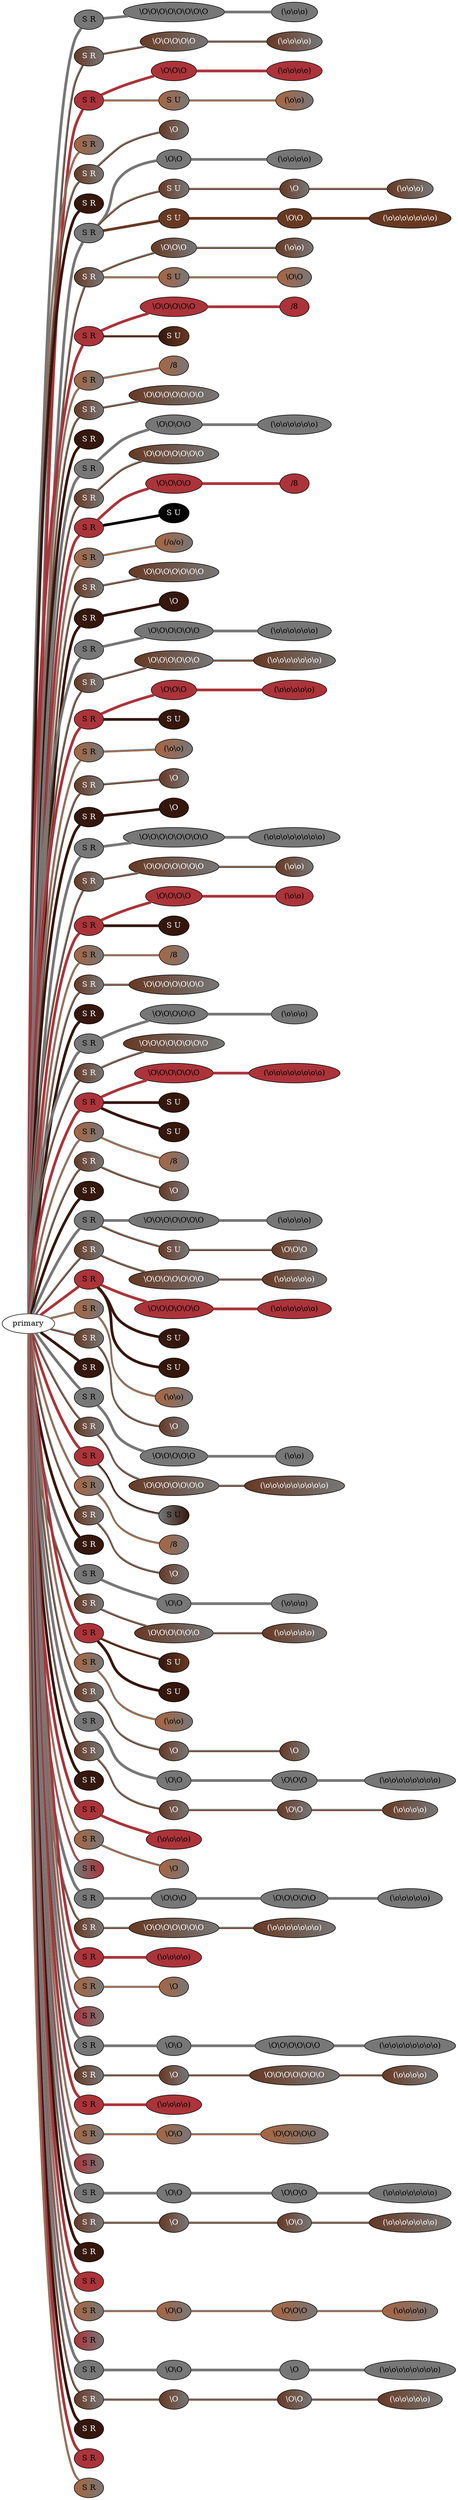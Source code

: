 graph {
 graph [rankdir=LR]
"1" [qtype="pendant_node", pendant_colors="#777777", pendant_ply="S", pendant_attach="R", pendant_length="39.0", label="S R", style=filled, fillcolor="#777777", fontcolor="#000000"]
"primary" -- "1" [qtype="pendant_link",penwidth=5,color="#777777"]
"1:0" [qtype="knot_node", knot_value="8", knot_type="S", knot_position="8.5", knot_spin="Z", label="\\O\\O\\O\\O\\O\\O\\O\\O", style=filled, fillcolor="#777777" , fontcolor="#000000"]
"1" -- "1:0" [qtype="knot_link",penwidth=5,color="#777777"]
"1:1" [qtype="knot_node", knot_value="3", knot_type="L", knot_position="15.5", knot_spin="Z", label="(\\o\\o\\o)", style=filled, fillcolor="#777777" , fontcolor="#000000"]
"1:0" -- "1:1" [qtype="knot_link",penwidth=5,color="#777777"]
"2" [qtype="pendant_node", pendant_colors="#673923:#777777", pendant_ply="S", pendant_attach="R", pendant_length="39.0", label="S R", style=filled, fillcolor="#673923:#777777", fontcolor="#ffffff"]
"primary" -- "2" [qtype="pendant_link",penwidth=2,color="#673923:#777777"]
"2:0" [qtype="knot_node", knot_value="5", knot_type="S", knot_position="8.0", knot_spin="Z", label="\\O\\O\\O\\O\\O", style=filled, fillcolor="#673923:#777777" , fontcolor="#ffffff"]
"2" -- "2:0" [qtype="knot_link",penwidth=2,color="#673923:#777777"]
"2:1" [qtype="knot_node", knot_value="4", knot_type="L", knot_position="15.0", knot_spin="Z", label="(\\o\\o\\o\\o)", style=filled, fillcolor="#673923:#777777" , fontcolor="#ffffff"]
"2:0" -- "2:1" [qtype="knot_link",penwidth=2,color="#673923:#777777"]
"3" [qtype="pendant_node", pendant_colors="#AB343A", pendant_ply="S", pendant_attach="R", pendant_length="36.0", label="S R", style=filled, fillcolor="#AB343A", fontcolor="#000000"]
"primary" -- "3" [qtype="pendant_link",penwidth=5,color="#AB343A"]
"3:0" [qtype="knot_node", knot_value="3", knot_type="S", knot_position="0.0", knot_spin="Z", label="\\O\\O\\O", style=filled, fillcolor="#AB343A" , fontcolor="#000000"]
"3" -- "3:0" [qtype="knot_link",penwidth=5,color="#AB343A"]
"3:1" [qtype="knot_node", knot_value="4", knot_type="L", knot_position="0.0", knot_spin="Z", label="(\\o\\o\\o\\o)", style=filled, fillcolor="#AB343A" , fontcolor="#000000"]
"3:0" -- "3:1" [qtype="knot_link",penwidth=5,color="#AB343A"]
"3s1" [qtype="pendant_node", pendant_colors="#A86540:#777777", pendant_ply="S", pendant_attach="U", pendant_length="46.0", label="S U", style=filled, fillcolor="#A86540:#777777", fontcolor="#000000"]
"3" -- "3s1" [qtype="pendant_link",penwidth=2,color="#A86540:#777777"]
"3s1:0" [qtype="knot_node", knot_value="2", knot_type="L", knot_position="17.0", knot_spin="Z", label="(\\o\\o)", style=filled, fillcolor="#A86540:#777777" , fontcolor="#000000"]
"3s1" -- "3s1:0" [qtype="knot_link",penwidth=2,color="#A86540:#777777"]
"4" [qtype="pendant_node", pendant_colors="#A86540:#777777", pendant_ply="S", pendant_attach="R", pendant_length="40.0", label="S R", style=filled, fillcolor="#A86540:#777777", fontcolor="#000000"]
"primary" -- "4" [qtype="pendant_link",penwidth=2,color="#A86540:#777777"]
"5" [qtype="pendant_node", pendant_colors="#673923:#777777", pendant_ply="S", pendant_attach="R", pendant_length="46.0", label="S R", style=filled, fillcolor="#673923:#777777", fontcolor="#ffffff"]
"primary" -- "5" [qtype="pendant_link",penwidth=2,color="#673923:#777777"]
"5:0" [qtype="knot_node", knot_value="1", knot_type="S", knot_position="3.5", knot_spin="Z", label="\\O", style=filled, fillcolor="#673923:#777777" , fontcolor="#ffffff"]
"5" -- "5:0" [qtype="knot_link",penwidth=2,color="#673923:#777777"]
"6" [qtype="pendant_node", pendant_colors="#35170C", pendant_ply="S", pendant_attach="R", pendant_length="0.0", label="S R", style=filled, fillcolor="#35170C", fontcolor="#ffffff"]
"primary" -- "6" [qtype="pendant_link",penwidth=5,color="#35170C"]
"7" [qtype="pendant_node", pendant_colors="#777777", pendant_ply="S", pendant_attach="R", pendant_length="47.0", label="S R", style=filled, fillcolor="#777777", fontcolor="#000000"]
"primary" -- "7" [qtype="pendant_link",penwidth=5,color="#777777"]
"7:0" [qtype="knot_node", knot_value="2", knot_type="S", knot_position="9.5", knot_spin="Z", label="\\O\\O", style=filled, fillcolor="#777777" , fontcolor="#000000"]
"7" -- "7:0" [qtype="knot_link",penwidth=5,color="#777777"]
"7:1" [qtype="knot_node", knot_value="4", knot_type="L", knot_position="18.0", knot_spin="Z", label="(\\o\\o\\o\\o)", style=filled, fillcolor="#777777" , fontcolor="#000000"]
"7:0" -- "7:1" [qtype="knot_link",penwidth=5,color="#777777"]
"7s1" [qtype="pendant_node", pendant_colors="#673923:#777777", pendant_ply="S", pendant_attach="U", pendant_length="33.0", label="S U", style=filled, fillcolor="#673923:#777777", fontcolor="#ffffff"]
"7" -- "7s1" [qtype="pendant_link",penwidth=2,color="#673923:#777777"]
"7s1:0" [qtype="knot_node", knot_value="1", knot_type="S", knot_position="8.0", knot_spin="Z", label="\\O", style=filled, fillcolor="#673923:#777777" , fontcolor="#ffffff"]
"7s1" -- "7s1:0" [qtype="knot_link",penwidth=2,color="#673923:#777777"]
"7s1:1" [qtype="knot_node", knot_value="3", knot_type="L", knot_position="17.0", knot_spin="Z", label="(\\o\\o\\o)", style=filled, fillcolor="#673923:#777777" , fontcolor="#ffffff"]
"7s1:0" -- "7s1:1" [qtype="knot_link",penwidth=2,color="#673923:#777777"]
"7s2" [qtype="pendant_node", pendant_colors="#673923", pendant_ply="S", pendant_attach="U", pendant_length="36.0", label="S U", style=filled, fillcolor="#673923", fontcolor="#ffffff"]
"7" -- "7s2" [qtype="pendant_link",penwidth=5,color="#673923"]
"7s2:0" [qtype="knot_node", knot_value="2", knot_type="S", knot_position="9.0", knot_spin="Z", label="\\O\\O", style=filled, fillcolor="#673923" , fontcolor="#ffffff"]
"7s2" -- "7s2:0" [qtype="knot_link",penwidth=5,color="#673923"]
"7s2:1" [qtype="knot_node", knot_value="7", knot_type="L", knot_position="18.0", knot_spin="Z", label="(\\o\\o\\o\\o\\o\\o\\o)", style=filled, fillcolor="#673923" , fontcolor="#ffffff"]
"7s2:0" -- "7s2:1" [qtype="knot_link",penwidth=5,color="#673923"]
"8" [qtype="pendant_node", pendant_colors="#673923:#777777", pendant_ply="S", pendant_attach="R", pendant_length="36.0", label="S R", style=filled, fillcolor="#673923:#777777", fontcolor="#ffffff"]
"primary" -- "8" [qtype="pendant_link",penwidth=2,color="#673923:#777777"]
"8:0" [qtype="knot_node", knot_value="3", knot_type="S", knot_position="0.0", knot_spin="Z", label="\\O\\O\\O", style=filled, fillcolor="#673923:#777777" , fontcolor="#ffffff"]
"8" -- "8:0" [qtype="knot_link",penwidth=2,color="#673923:#777777"]
"8:1" [qtype="knot_node", knot_value="2", knot_type="L", knot_position="0.0", knot_spin="Z", label="(\\o\\o)", style=filled, fillcolor="#673923:#777777" , fontcolor="#ffffff"]
"8:0" -- "8:1" [qtype="knot_link",penwidth=2,color="#673923:#777777"]
"8s1" [qtype="pendant_node", pendant_colors="#A86540:#777777", pendant_ply="S", pendant_attach="U", pendant_length="39.0", label="S U", style=filled, fillcolor="#A86540:#777777", fontcolor="#000000"]
"8" -- "8s1" [qtype="pendant_link",penwidth=2,color="#A86540:#777777"]
"8s1:0" [qtype="knot_node", knot_value="2", knot_type="S", knot_position="0.0", knot_spin="Z", label="\\O\\O", style=filled, fillcolor="#A86540:#777777" , fontcolor="#000000"]
"8s1" -- "8s1:0" [qtype="knot_link",penwidth=2,color="#A86540:#777777"]
"9" [qtype="pendant_node", pendant_colors="#AB343A", pendant_ply="S", pendant_attach="R", pendant_length="37.0", label="S R", style=filled, fillcolor="#AB343A", fontcolor="#000000"]
"primary" -- "9" [qtype="pendant_link",penwidth=5,color="#AB343A"]
"9:0" [qtype="knot_node", knot_value="5", knot_type="S", knot_position="10.0", knot_spin="Z", label="\\O\\O\\O\\O\\O", style=filled, fillcolor="#AB343A" , fontcolor="#000000"]
"9" -- "9:0" [qtype="knot_link",penwidth=5,color="#AB343A"]
"9:1" [qtype="knot_node", knot_value="1", knot_type="E", knot_position="17.5", knot_spin="S", label="/8", style=filled, fillcolor="#AB343A" , fontcolor="#000000"]
"9:0" -- "9:1" [qtype="knot_link",penwidth=5,color="#AB343A"]
"9s1" [qtype="pendant_node", pendant_colors="#35170C:#673923", pendant_ply="S", pendant_attach="U", pendant_length="11.5", label="S U", style=filled, fillcolor="#35170C:#673923", fontcolor="#ffffff"]
"9" -- "9s1" [qtype="pendant_link",penwidth=2,color="#35170C:#673923"]
"10" [qtype="pendant_node", pendant_colors="#A86540:#777777", pendant_ply="S", pendant_attach="R", pendant_length="40.0", label="S R", style=filled, fillcolor="#A86540:#777777", fontcolor="#000000"]
"primary" -- "10" [qtype="pendant_link",penwidth=2,color="#A86540:#777777"]
"10:0" [qtype="knot_node", knot_value="1", knot_type="E", knot_position="18.0", knot_spin="S", label="/8", style=filled, fillcolor="#A86540:#777777" , fontcolor="#000000"]
"10" -- "10:0" [qtype="knot_link",penwidth=2,color="#A86540:#777777"]
"11" [qtype="pendant_node", pendant_colors="#673923:#777777", pendant_ply="S", pendant_attach="R", pendant_length="36.0", label="S R", style=filled, fillcolor="#673923:#777777", fontcolor="#ffffff"]
"primary" -- "11" [qtype="pendant_link",penwidth=2,color="#673923:#777777"]
"11:0" [qtype="knot_node", knot_value="7", knot_type="S", knot_position="10.0", knot_spin="Z", label="\\O\\O\\O\\O\\O\\O\\O", style=filled, fillcolor="#673923:#777777" , fontcolor="#ffffff"]
"11" -- "11:0" [qtype="knot_link",penwidth=2,color="#673923:#777777"]
"12" [qtype="pendant_node", pendant_colors="#35170C", pendant_ply="S", pendant_attach="R", pendant_length="1.0", label="S R", style=filled, fillcolor="#35170C", fontcolor="#ffffff"]
"primary" -- "12" [qtype="pendant_link",penwidth=5,color="#35170C"]
"13" [qtype="pendant_node", pendant_colors="#777777", pendant_ply="S", pendant_attach="R", pendant_length="41.0", label="S R", style=filled, fillcolor="#777777", fontcolor="#000000"]
"primary" -- "13" [qtype="pendant_link",penwidth=5,color="#777777"]
"13:0" [qtype="knot_node", knot_value="4", knot_type="S", knot_position="10.0", knot_spin="Z", label="\\O\\O\\O\\O", style=filled, fillcolor="#777777" , fontcolor="#000000"]
"13" -- "13:0" [qtype="knot_link",penwidth=5,color="#777777"]
"13:1" [qtype="knot_node", knot_value="6", knot_type="L", knot_position="18.0", knot_spin="Z", label="(\\o\\o\\o\\o\\o\\o)", style=filled, fillcolor="#777777" , fontcolor="#000000"]
"13:0" -- "13:1" [qtype="knot_link",penwidth=5,color="#777777"]
"14" [qtype="pendant_node", pendant_colors="#673923:#777777", pendant_ply="S", pendant_attach="R", pendant_length="40.0", label="S R", style=filled, fillcolor="#673923:#777777", fontcolor="#ffffff"]
"primary" -- "14" [qtype="pendant_link",penwidth=2,color="#673923:#777777"]
"14:0" [qtype="knot_node", knot_value="7", knot_type="S", knot_position="10.0", knot_spin="Z", label="\\O\\O\\O\\O\\O\\O\\O", style=filled, fillcolor="#673923:#777777" , fontcolor="#ffffff"]
"14" -- "14:0" [qtype="knot_link",penwidth=2,color="#673923:#777777"]
"15" [qtype="pendant_node", pendant_colors="#AB343A", pendant_ply="S", pendant_attach="R", pendant_length="36.0", label="S R", style=filled, fillcolor="#AB343A", fontcolor="#000000"]
"primary" -- "15" [qtype="pendant_link",penwidth=5,color="#AB343A"]
"15:0" [qtype="knot_node", knot_value="4", knot_type="S", knot_position="10.0", knot_spin="Z", label="\\O\\O\\O\\O", style=filled, fillcolor="#AB343A" , fontcolor="#000000"]
"15" -- "15:0" [qtype="knot_link",penwidth=5,color="#AB343A"]
"15:1" [qtype="knot_node", knot_value="1", knot_type="E", knot_position="18.0", knot_spin="S", label="/8", style=filled, fillcolor="#AB343A" , fontcolor="#000000"]
"15:0" -- "15:1" [qtype="knot_link",penwidth=5,color="#AB343A"]
"15s1" [qtype="pendant_node", pendant_colors="#000000", pendant_ply="S", pendant_attach="U", pendant_length="5.5", label="S U", style=filled, fillcolor="#000000", fontcolor="#ffffff"]
"15" -- "15s1" [qtype="pendant_link",penwidth=5,color="#000000"]
"16" [qtype="pendant_node", pendant_colors="#A86540:#777777", pendant_ply="S", pendant_attach="R", pendant_length="42.0", label="S R", style=filled, fillcolor="#A86540:#777777", fontcolor="#000000"]
"primary" -- "16" [qtype="pendant_link",penwidth=2,color="#A86540:#777777"]
"16:0" [qtype="knot_node", knot_value="2", knot_type="L", knot_position="18.0", knot_spin="S", label="(/o/o)", style=filled, fillcolor="#A86540:#777777" , fontcolor="#000000"]
"16" -- "16:0" [qtype="knot_link",penwidth=2,color="#A86540:#777777"]
"17" [qtype="pendant_node", pendant_colors="#673923:#777777", pendant_ply="S", pendant_attach="R", pendant_length="37.0", label="S R", style=filled, fillcolor="#673923:#777777", fontcolor="#ffffff"]
"primary" -- "17" [qtype="pendant_link",penwidth=2,color="#673923:#777777"]
"17:0" [qtype="knot_node", knot_value="7", knot_type="S", knot_position="10.0", knot_spin="Z", label="\\O\\O\\O\\O\\O\\O\\O", style=filled, fillcolor="#673923:#777777" , fontcolor="#ffffff"]
"17" -- "17:0" [qtype="knot_link",penwidth=2,color="#673923:#777777"]
"18" [qtype="pendant_node", pendant_colors="#35170C", pendant_ply="S", pendant_attach="R", pendant_length="15.0", label="S R", style=filled, fillcolor="#35170C", fontcolor="#ffffff"]
"primary" -- "18" [qtype="pendant_link",penwidth=5,color="#35170C"]
"18:0" [qtype="knot_node", knot_value="1", knot_type="S", knot_position="8.5", knot_spin="Z", label="\\O", style=filled, fillcolor="#35170C" , fontcolor="#ffffff"]
"18" -- "18:0" [qtype="knot_link",penwidth=5,color="#35170C"]
"19" [qtype="pendant_node", pendant_colors="#777777", pendant_ply="S", pendant_attach="R", pendant_length="31.0", label="S R", style=filled, fillcolor="#777777", fontcolor="#000000"]
"primary" -- "19" [qtype="pendant_link",penwidth=5,color="#777777"]
"19:0" [qtype="knot_node", knot_value="6", knot_type="S", knot_position="10.0", knot_spin="Z", label="\\O\\O\\O\\O\\O\\O", style=filled, fillcolor="#777777" , fontcolor="#000000"]
"19" -- "19:0" [qtype="knot_link",penwidth=5,color="#777777"]
"19:1" [qtype="knot_node", knot_value="6", knot_type="L", knot_position="18.0", knot_spin="Z", label="(\\o\\o\\o\\o\\o\\o)", style=filled, fillcolor="#777777" , fontcolor="#000000"]
"19:0" -- "19:1" [qtype="knot_link",penwidth=5,color="#777777"]
"20" [qtype="pendant_node", pendant_colors="#673923:#777777", pendant_ply="S", pendant_attach="R", pendant_length="34.0", label="S R", style=filled, fillcolor="#673923:#777777", fontcolor="#ffffff"]
"primary" -- "20" [qtype="pendant_link",penwidth=2,color="#673923:#777777"]
"20:0" [qtype="knot_node", knot_value="6", knot_type="S", knot_position="10.5", knot_spin="Z", label="\\O\\O\\O\\O\\O\\O", style=filled, fillcolor="#673923:#777777" , fontcolor="#ffffff"]
"20" -- "20:0" [qtype="knot_link",penwidth=2,color="#673923:#777777"]
"20:1" [qtype="knot_node", knot_value="7", knot_type="L", knot_position="18.0", knot_spin="Z", label="(\\o\\o\\o\\o\\o\\o\\o)", style=filled, fillcolor="#673923:#777777" , fontcolor="#ffffff"]
"20:0" -- "20:1" [qtype="knot_link",penwidth=2,color="#673923:#777777"]
"21" [qtype="pendant_node", pendant_colors="#AB343A", pendant_ply="S", pendant_attach="R", pendant_length="41.0", label="S R", style=filled, fillcolor="#AB343A", fontcolor="#000000"]
"primary" -- "21" [qtype="pendant_link",penwidth=5,color="#AB343A"]
"21:0" [qtype="knot_node", knot_value="3", knot_type="S", knot_position="10.0", knot_spin="Z", label="\\O\\O\\O", style=filled, fillcolor="#AB343A" , fontcolor="#000000"]
"21" -- "21:0" [qtype="knot_link",penwidth=5,color="#AB343A"]
"21:1" [qtype="knot_node", knot_value="5", knot_type="L", knot_position="18.0", knot_spin="Z", label="(\\o\\o\\o\\o\\o)", style=filled, fillcolor="#AB343A" , fontcolor="#000000"]
"21:0" -- "21:1" [qtype="knot_link",penwidth=5,color="#AB343A"]
"21s1" [qtype="pendant_node", pendant_colors="#35170C", pendant_ply="S", pendant_attach="U", pendant_length="0.0", label="S U", style=filled, fillcolor="#35170C", fontcolor="#ffffff"]
"21" -- "21s1" [qtype="pendant_link",penwidth=5,color="#35170C"]
"22" [qtype="pendant_node", pendant_colors="#A86540:#777777", pendant_ply="S", pendant_attach="R", pendant_length="42.0", label="S R", style=filled, fillcolor="#A86540:#777777", fontcolor="#000000"]
"primary" -- "22" [qtype="pendant_link",penwidth=2,color="#A86540:#777777"]
"22:0" [qtype="knot_node", knot_value="2", knot_type="L", knot_position="18.5", knot_spin="Z", label="(\\o\\o)", style=filled, fillcolor="#A86540:#777777" , fontcolor="#000000"]
"22" -- "22:0" [qtype="knot_link",penwidth=2,color="#A86540:#777777"]
"23" [qtype="pendant_node", pendant_colors="#673923:#777777", pendant_ply="S", pendant_attach="R", pendant_length="44.0", label="S R", style=filled, fillcolor="#673923:#777777", fontcolor="#ffffff"]
"primary" -- "23" [qtype="pendant_link",penwidth=2,color="#673923:#777777"]
"23:0" [qtype="knot_node", knot_value="1", knot_type="S", knot_position="3.5", knot_spin="Z", label="\\O", style=filled, fillcolor="#673923:#777777" , fontcolor="#ffffff"]
"23" -- "23:0" [qtype="knot_link",penwidth=2,color="#673923:#777777"]
"24" [qtype="pendant_node", pendant_colors="#35170C", pendant_ply="S", pendant_attach="R", pendant_length="9.0", label="S R", style=filled, fillcolor="#35170C", fontcolor="#ffffff"]
"primary" -- "24" [qtype="pendant_link",penwidth=5,color="#35170C"]
"24:0" [qtype="knot_node", knot_value="1", knot_type="S", knot_position="9.0", knot_spin="Z", label="\\O", style=filled, fillcolor="#35170C" , fontcolor="#ffffff"]
"24" -- "24:0" [qtype="knot_link",penwidth=5,color="#35170C"]
"25" [qtype="pendant_node", pendant_colors="#777777", pendant_ply="S", pendant_attach="R", pendant_length="32.0", label="S R", style=filled, fillcolor="#777777", fontcolor="#000000"]
"primary" -- "25" [qtype="pendant_link",penwidth=5,color="#777777"]
"25:0" [qtype="knot_node", knot_value="8", knot_type="S", knot_position="10.0", knot_spin="Z", label="\\O\\O\\O\\O\\O\\O\\O\\O", style=filled, fillcolor="#777777" , fontcolor="#000000"]
"25" -- "25:0" [qtype="knot_link",penwidth=5,color="#777777"]
"25:1" [qtype="knot_node", knot_value="8", knot_type="L", knot_position="17.5", knot_spin="Z", label="(\\o\\o\\o\\o\\o\\o\\o\\o)", style=filled, fillcolor="#777777" , fontcolor="#000000"]
"25:0" -- "25:1" [qtype="knot_link",penwidth=5,color="#777777"]
"26" [qtype="pendant_node", pendant_colors="#673923:#777777", pendant_ply="S", pendant_attach="R", pendant_length="32.0", label="S R", style=filled, fillcolor="#673923:#777777", fontcolor="#ffffff"]
"primary" -- "26" [qtype="pendant_link",penwidth=2,color="#673923:#777777"]
"26:0" [qtype="knot_node", knot_value="7", knot_type="S", knot_position="11.0", knot_spin="Z", label="\\O\\O\\O\\O\\O\\O\\O", style=filled, fillcolor="#673923:#777777" , fontcolor="#ffffff"]
"26" -- "26:0" [qtype="knot_link",penwidth=2,color="#673923:#777777"]
"26:1" [qtype="knot_node", knot_value="2", knot_type="L", knot_position="18.5", knot_spin="Z", label="(\\o\\o)", style=filled, fillcolor="#673923:#777777" , fontcolor="#ffffff"]
"26:0" -- "26:1" [qtype="knot_link",penwidth=2,color="#673923:#777777"]
"27" [qtype="pendant_node", pendant_colors="#AB343A", pendant_ply="S", pendant_attach="R", pendant_length="36.0", label="S R", style=filled, fillcolor="#AB343A", fontcolor="#000000"]
"primary" -- "27" [qtype="pendant_link",penwidth=5,color="#AB343A"]
"27:0" [qtype="knot_node", knot_value="4", knot_type="S", knot_position="10.0", knot_spin="Z", label="\\O\\O\\O\\O", style=filled, fillcolor="#AB343A" , fontcolor="#000000"]
"27" -- "27:0" [qtype="knot_link",penwidth=5,color="#AB343A"]
"27:1" [qtype="knot_node", knot_value="2", knot_type="L", knot_position="18.0", knot_spin="Z", label="(\\o\\o)", style=filled, fillcolor="#AB343A" , fontcolor="#000000"]
"27:0" -- "27:1" [qtype="knot_link",penwidth=5,color="#AB343A"]
"27s1" [qtype="pendant_node", pendant_colors="#35170C", pendant_ply="S", pendant_attach="U", pendant_length="0.0", label="S U", style=filled, fillcolor="#35170C", fontcolor="#ffffff"]
"27" -- "27s1" [qtype="pendant_link",penwidth=5,color="#35170C"]
"28" [qtype="pendant_node", pendant_colors="#A86540:#777777", pendant_ply="S", pendant_attach="R", pendant_length="38.0", label="S R", style=filled, fillcolor="#A86540:#777777", fontcolor="#000000"]
"primary" -- "28" [qtype="pendant_link",penwidth=2,color="#A86540:#777777"]
"28:0" [qtype="knot_node", knot_value="1", knot_type="E", knot_position="17.5", knot_spin="S", label="/8", style=filled, fillcolor="#A86540:#777777" , fontcolor="#000000"]
"28" -- "28:0" [qtype="knot_link",penwidth=2,color="#A86540:#777777"]
"29" [qtype="pendant_node", pendant_colors="#673923:#777777", pendant_ply="S", pendant_attach="R", pendant_length="43.0", label="S R", style=filled, fillcolor="#673923:#777777", fontcolor="#ffffff"]
"primary" -- "29" [qtype="pendant_link",penwidth=2,color="#673923:#777777"]
"29:0" [qtype="knot_node", knot_value="7", knot_type="S", knot_position="10.0", knot_spin="Z", label="\\O\\O\\O\\O\\O\\O\\O", style=filled, fillcolor="#673923:#777777" , fontcolor="#ffffff"]
"29" -- "29:0" [qtype="knot_link",penwidth=2,color="#673923:#777777"]
"30" [qtype="pendant_node", pendant_colors="#35170C", pendant_ply="S", pendant_attach="R", pendant_length="0.5", label="S R", style=filled, fillcolor="#35170C", fontcolor="#ffffff"]
"primary" -- "30" [qtype="pendant_link",penwidth=5,color="#35170C"]
"31" [qtype="pendant_node", pendant_colors="#777777", pendant_ply="S", pendant_attach="R", pendant_length="44.0", label="S R", style=filled, fillcolor="#777777", fontcolor="#000000"]
"primary" -- "31" [qtype="pendant_link",penwidth=5,color="#777777"]
"31:0" [qtype="knot_node", knot_value="5", knot_type="S", knot_position="9.5", knot_spin="Z", label="\\O\\O\\O\\O\\O", style=filled, fillcolor="#777777" , fontcolor="#000000"]
"31" -- "31:0" [qtype="knot_link",penwidth=5,color="#777777"]
"31:1" [qtype="knot_node", knot_value="3", knot_type="L", knot_position="16.5", knot_spin="Z", label="(\\o\\o\\o)", style=filled, fillcolor="#777777" , fontcolor="#000000"]
"31:0" -- "31:1" [qtype="knot_link",penwidth=5,color="#777777"]
"32" [qtype="pendant_node", pendant_colors="#673923:#777777", pendant_ply="S", pendant_attach="R", pendant_length="40.0", label="S R", style=filled, fillcolor="#673923:#777777", fontcolor="#ffffff"]
"primary" -- "32" [qtype="pendant_link",penwidth=2,color="#673923:#777777"]
"32:0" [qtype="knot_node", knot_value="8", knot_type="S", knot_position="11.0", knot_spin="Z", label="\\O\\O\\O\\O\\O\\O\\O\\O", style=filled, fillcolor="#673923:#777777" , fontcolor="#ffffff"]
"32" -- "32:0" [qtype="knot_link",penwidth=2,color="#673923:#777777"]
"33" [qtype="pendant_node", pendant_colors="#AB343A", pendant_ply="S", pendant_attach="R", pendant_length="28.0", label="S R", style=filled, fillcolor="#AB343A", fontcolor="#000000"]
"primary" -- "33" [qtype="pendant_link",penwidth=5,color="#AB343A"]
"33:0" [qtype="knot_node", knot_value="6", knot_type="S", knot_position="10.0", knot_spin="Z", label="\\O\\O\\O\\O\\O\\O", style=filled, fillcolor="#AB343A" , fontcolor="#000000"]
"33" -- "33:0" [qtype="knot_link",penwidth=5,color="#AB343A"]
"33:1" [qtype="knot_node", knot_value="8", knot_type="L", knot_position="17.0", knot_spin="Z", label="(\\o\\o\\o\\o\\o\\o\\o\\o)", style=filled, fillcolor="#AB343A" , fontcolor="#000000"]
"33:0" -- "33:1" [qtype="knot_link",penwidth=5,color="#AB343A"]
"33s1" [qtype="pendant_node", pendant_colors="#35170C", pendant_ply="S", pendant_attach="U", pendant_length="0.0", label="S U", style=filled, fillcolor="#35170C", fontcolor="#ffffff"]
"33" -- "33s1" [qtype="pendant_link",penwidth=5,color="#35170C"]
"33s2" [qtype="pendant_node", pendant_colors="#35170C", pendant_ply="S", pendant_attach="U", pendant_length="0.0", label="S U", style=filled, fillcolor="#35170C", fontcolor="#ffffff"]
"33" -- "33s2" [qtype="pendant_link",penwidth=5,color="#35170C"]
"34" [qtype="pendant_node", pendant_colors="#A86540:#777777", pendant_ply="S", pendant_attach="R", pendant_length="42.0", label="S R", style=filled, fillcolor="#A86540:#777777", fontcolor="#000000"]
"primary" -- "34" [qtype="pendant_link",penwidth=2,color="#A86540:#777777"]
"34:0" [qtype="knot_node", knot_value="1", knot_type="E", knot_position="18.0", knot_spin="S", label="/8", style=filled, fillcolor="#A86540:#777777" , fontcolor="#000000"]
"34" -- "34:0" [qtype="knot_link",penwidth=2,color="#A86540:#777777"]
"35" [qtype="pendant_node", pendant_colors="#673923:#777777", pendant_ply="S", pendant_attach="R", pendant_length="46.0", label="S R", style=filled, fillcolor="#673923:#777777", fontcolor="#ffffff"]
"primary" -- "35" [qtype="pendant_link",penwidth=2,color="#673923:#777777"]
"35:0" [qtype="knot_node", knot_value="1", knot_type="S", knot_position="3.5", knot_spin="Z", label="\\O", style=filled, fillcolor="#673923:#777777" , fontcolor="#ffffff"]
"35" -- "35:0" [qtype="knot_link",penwidth=2,color="#673923:#777777"]
"36" [qtype="pendant_node", pendant_colors="#35170C", pendant_ply="S", pendant_attach="R", pendant_length="1.0", label="S R", style=filled, fillcolor="#35170C", fontcolor="#ffffff"]
"primary" -- "36" [qtype="pendant_link",penwidth=5,color="#35170C"]
"37" [qtype="pendant_node", pendant_colors="#777777", pendant_ply="S", pendant_attach="R", pendant_length="34.0", label="S R", style=filled, fillcolor="#777777", fontcolor="#000000"]
"primary" -- "37" [qtype="pendant_link",penwidth=5,color="#777777"]
"37:0" [qtype="knot_node", knot_value="7", knot_type="S", knot_position="11.0", knot_spin="Z", label="\\O\\O\\O\\O\\O\\O\\O", style=filled, fillcolor="#777777" , fontcolor="#000000"]
"37" -- "37:0" [qtype="knot_link",penwidth=5,color="#777777"]
"37:1" [qtype="knot_node", knot_value="4", knot_type="L", knot_position="19.0", knot_spin="Z", label="(\\o\\o\\o\\o)", style=filled, fillcolor="#777777" , fontcolor="#000000"]
"37:0" -- "37:1" [qtype="knot_link",penwidth=5,color="#777777"]
"37s1" [qtype="pendant_node", pendant_colors="#673923:#777777", pendant_ply="S", pendant_attach="U", pendant_length="34.0", label="S U", style=filled, fillcolor="#673923:#777777", fontcolor="#ffffff"]
"37" -- "37s1" [qtype="pendant_link",penwidth=2,color="#673923:#777777"]
"37s1:0" [qtype="knot_node", knot_value="3", knot_type="S", knot_position="9.5", knot_spin="Z", label="\\O\\O\\O", style=filled, fillcolor="#673923:#777777" , fontcolor="#ffffff"]
"37s1" -- "37s1:0" [qtype="knot_link",penwidth=2,color="#673923:#777777"]
"38" [qtype="pendant_node", pendant_colors="#673923:#777777", pendant_ply="S", pendant_attach="R", pendant_length="35.0", label="S R", style=filled, fillcolor="#673923:#777777", fontcolor="#ffffff"]
"primary" -- "38" [qtype="pendant_link",penwidth=2,color="#673923:#777777"]
"38:0" [qtype="knot_node", knot_value="7", knot_type="S", knot_position="11.0", knot_spin="Z", label="\\O\\O\\O\\O\\O\\O\\O", style=filled, fillcolor="#673923:#777777" , fontcolor="#ffffff"]
"38" -- "38:0" [qtype="knot_link",penwidth=2,color="#673923:#777777"]
"38:1" [qtype="knot_node", knot_value="5", knot_type="L", knot_position="18.5", knot_spin="Z", label="(\\o\\o\\o\\o\\o)", style=filled, fillcolor="#673923:#777777" , fontcolor="#ffffff"]
"38:0" -- "38:1" [qtype="knot_link",penwidth=2,color="#673923:#777777"]
"39" [qtype="pendant_node", pendant_colors="#AB343A", pendant_ply="S", pendant_attach="R", pendant_length="29.0", label="S R", style=filled, fillcolor="#AB343A", fontcolor="#000000"]
"primary" -- "39" [qtype="pendant_link",penwidth=5,color="#AB343A"]
"39:0" [qtype="knot_node", knot_value="6", knot_type="S", knot_position="10.5", knot_spin="Z", label="\\O\\O\\O\\O\\O\\O", style=filled, fillcolor="#AB343A" , fontcolor="#000000"]
"39" -- "39:0" [qtype="knot_link",penwidth=5,color="#AB343A"]
"39:1" [qtype="knot_node", knot_value="6", knot_type="L", knot_position="18.5", knot_spin="Z", label="(\\o\\o\\o\\o\\o\\o)", style=filled, fillcolor="#AB343A" , fontcolor="#000000"]
"39:0" -- "39:1" [qtype="knot_link",penwidth=5,color="#AB343A"]
"39s1" [qtype="pendant_node", pendant_colors="#35170C", pendant_ply="S", pendant_attach="U", pendant_length="0.0", label="S U", style=filled, fillcolor="#35170C", fontcolor="#ffffff"]
"39" -- "39s1" [qtype="pendant_link",penwidth=5,color="#35170C"]
"39s2" [qtype="pendant_node", pendant_colors="#35170C", pendant_ply="S", pendant_attach="U", pendant_length="0.0", label="S U", style=filled, fillcolor="#35170C", fontcolor="#ffffff"]
"39" -- "39s2" [qtype="pendant_link",penwidth=5,color="#35170C"]
"40" [qtype="pendant_node", pendant_colors="#A86540:#777777", pendant_ply="S", pendant_attach="R", pendant_length="34.0", label="S R", style=filled, fillcolor="#A86540:#777777", fontcolor="#000000"]
"primary" -- "40" [qtype="pendant_link",penwidth=2,color="#A86540:#777777"]
"40:0" [qtype="knot_node", knot_value="2", knot_type="L", knot_position="18.5", knot_spin="Z", label="(\\o\\o)", style=filled, fillcolor="#A86540:#777777" , fontcolor="#000000"]
"40" -- "40:0" [qtype="knot_link",penwidth=2,color="#A86540:#777777"]
"41" [qtype="pendant_node", pendant_colors="#673923:#777777", pendant_ply="S", pendant_attach="R", pendant_length="44.0", label="S R", style=filled, fillcolor="#673923:#777777", fontcolor="#ffffff"]
"primary" -- "41" [qtype="pendant_link",penwidth=2,color="#673923:#777777"]
"41:0" [qtype="knot_node", knot_value="1", knot_type="S", knot_position="4.0", knot_spin="Z", label="\\O", style=filled, fillcolor="#673923:#777777" , fontcolor="#ffffff"]
"41" -- "41:0" [qtype="knot_link",penwidth=2,color="#673923:#777777"]
"42" [qtype="pendant_node", pendant_colors="#35170C", pendant_ply="S", pendant_attach="R", pendant_length="0.0", label="S R", style=filled, fillcolor="#35170C", fontcolor="#ffffff"]
"primary" -- "42" [qtype="pendant_link",penwidth=5,color="#35170C"]
"43" [qtype="pendant_node", pendant_colors="#777777", pendant_ply="S", pendant_attach="R", pendant_length="44.0", label="S R", style=filled, fillcolor="#777777", fontcolor="#000000"]
"primary" -- "43" [qtype="pendant_link",penwidth=5,color="#777777"]
"43:0" [qtype="knot_node", knot_value="5", knot_type="S", knot_position="11.0", knot_spin="Z", label="\\O\\O\\O\\O\\O", style=filled, fillcolor="#777777" , fontcolor="#000000"]
"43" -- "43:0" [qtype="knot_link",penwidth=5,color="#777777"]
"43:1" [qtype="knot_node", knot_value="2", knot_type="L", knot_position="19.0", knot_spin="Z", label="(\\o\\o)", style=filled, fillcolor="#777777" , fontcolor="#000000"]
"43:0" -- "43:1" [qtype="knot_link",penwidth=5,color="#777777"]
"44" [qtype="pendant_node", pendant_colors="#673923:#777777", pendant_ply="S", pendant_attach="R", pendant_length="28.0", label="S R", style=filled, fillcolor="#673923:#777777", fontcolor="#ffffff"]
"primary" -- "44" [qtype="pendant_link",penwidth=2,color="#673923:#777777"]
"44:0" [qtype="knot_node", knot_value="7", knot_type="S", knot_position="11.0", knot_spin="Z", label="\\O\\O\\O\\O\\O\\O\\O", style=filled, fillcolor="#673923:#777777" , fontcolor="#ffffff"]
"44" -- "44:0" [qtype="knot_link",penwidth=2,color="#673923:#777777"]
"44:1" [qtype="knot_node", knot_value="9", knot_type="L", knot_position="19.0", knot_spin="Z", label="(\\o\\o\\o\\o\\o\\o\\o\\o\\o)", style=filled, fillcolor="#673923:#777777" , fontcolor="#ffffff"]
"44:0" -- "44:1" [qtype="knot_link",penwidth=2,color="#673923:#777777"]
"45" [qtype="pendant_node", pendant_colors="#AB343A", pendant_ply="S", pendant_attach="R", pendant_length="0.0", label="S R", style=filled, fillcolor="#AB343A", fontcolor="#000000"]
"primary" -- "45" [qtype="pendant_link",penwidth=5,color="#AB343A"]
"45s1" [qtype="pendant_node", pendant_colors="#777777:#35170C", pendant_ply="S", pendant_attach="U", pendant_length="18.0", label="S U", style=filled, fillcolor="#777777:#35170C", fontcolor="#000000"]
"45" -- "45s1" [qtype="pendant_link",penwidth=2,color="#777777:#35170C"]
"46" [qtype="pendant_node", pendant_colors="#A86540:#777777", pendant_ply="S", pendant_attach="R", pendant_length="43.0", label="S R", style=filled, fillcolor="#A86540:#777777", fontcolor="#000000"]
"primary" -- "46" [qtype="pendant_link",penwidth=2,color="#A86540:#777777"]
"46:0" [qtype="knot_node", knot_value="1", knot_type="E", knot_position="20.0", knot_spin="S", label="/8", style=filled, fillcolor="#A86540:#777777" , fontcolor="#000000"]
"46" -- "46:0" [qtype="knot_link",penwidth=2,color="#A86540:#777777"]
"47" [qtype="pendant_node", pendant_colors="#673923:#777777", pendant_ply="S", pendant_attach="R", pendant_length="41.0", label="S R", style=filled, fillcolor="#673923:#777777", fontcolor="#ffffff"]
"primary" -- "47" [qtype="pendant_link",penwidth=2,color="#673923:#777777"]
"47:0" [qtype="knot_node", knot_value="1", knot_type="S", knot_position="3.5", knot_spin="Z", label="\\O", style=filled, fillcolor="#673923:#777777" , fontcolor="#ffffff"]
"47" -- "47:0" [qtype="knot_link",penwidth=2,color="#673923:#777777"]
"48" [qtype="pendant_node", pendant_colors="#35170C", pendant_ply="S", pendant_attach="R", pendant_length="1.0", label="S R", style=filled, fillcolor="#35170C", fontcolor="#ffffff"]
"primary" -- "48" [qtype="pendant_link",penwidth=5,color="#35170C"]
"49" [qtype="pendant_node", pendant_colors="#777777", pendant_ply="S", pendant_attach="R", pendant_length="33.0", label="S R", style=filled, fillcolor="#777777", fontcolor="#000000"]
"primary" -- "49" [qtype="pendant_link",penwidth=5,color="#777777"]
"49:0" [qtype="knot_node", knot_value="2", knot_type="S", knot_position="10.5", knot_spin="Z", label="\\O\\O", style=filled, fillcolor="#777777" , fontcolor="#000000"]
"49" -- "49:0" [qtype="knot_link",penwidth=5,color="#777777"]
"49:1" [qtype="knot_node", knot_value="3", knot_type="L", knot_position="19.0", knot_spin="Z", label="(\\o\\o\\o)", style=filled, fillcolor="#777777" , fontcolor="#000000"]
"49:0" -- "49:1" [qtype="knot_link",penwidth=5,color="#777777"]
"50" [qtype="pendant_node", pendant_colors="#673923:#777777", pendant_ply="S", pendant_attach="R", pendant_length="19.5", label="S R", style=filled, fillcolor="#673923:#777777", fontcolor="#ffffff"]
"primary" -- "50" [qtype="pendant_link",penwidth=2,color="#673923:#777777"]
"50:0" [qtype="knot_node", knot_value="6", knot_type="S", knot_position="10.0", knot_spin="Z", label="\\O\\O\\O\\O\\O\\O", style=filled, fillcolor="#673923:#777777" , fontcolor="#ffffff"]
"50" -- "50:0" [qtype="knot_link",penwidth=2,color="#673923:#777777"]
"50:1" [qtype="knot_node", knot_value="5", knot_type="L", knot_position="19.5", knot_spin="Z", label="(\\o\\o\\o\\o\\o)", style=filled, fillcolor="#673923:#777777" , fontcolor="#ffffff"]
"50:0" -- "50:1" [qtype="knot_link",penwidth=2,color="#673923:#777777"]
"51" [qtype="pendant_node", pendant_colors="#AB343A", pendant_ply="S", pendant_attach="R", pendant_length="2.0", label="S R", style=filled, fillcolor="#AB343A", fontcolor="#000000"]
"primary" -- "51" [qtype="pendant_link",penwidth=5,color="#AB343A"]
"51s1" [qtype="pendant_node", pendant_colors="#35170C:#673923", pendant_ply="S", pendant_attach="U", pendant_length="3.0", label="S U", style=filled, fillcolor="#35170C:#673923", fontcolor="#ffffff"]
"51" -- "51s1" [qtype="pendant_link",penwidth=2,color="#35170C:#673923"]
"51s2" [qtype="pendant_node", pendant_colors="#35170C", pendant_ply="S", pendant_attach="U", pendant_length="0.0", label="S U", style=filled, fillcolor="#35170C", fontcolor="#ffffff"]
"51" -- "51s2" [qtype="pendant_link",penwidth=5,color="#35170C"]
"52" [qtype="pendant_node", pendant_colors="#A86540:#777777", pendant_ply="S", pendant_attach="R", pendant_length="34.0", label="S R", style=filled, fillcolor="#A86540:#777777", fontcolor="#000000"]
"primary" -- "52" [qtype="pendant_link",penwidth=2,color="#A86540:#777777"]
"52:0" [qtype="knot_node", knot_value="2", knot_type="L", knot_position="19.0", knot_spin="Z", label="(\\o\\o)", style=filled, fillcolor="#A86540:#777777" , fontcolor="#000000"]
"52" -- "52:0" [qtype="knot_link",penwidth=2,color="#A86540:#777777"]
"53" [qtype="pendant_node", pendant_colors="#673923:#777777", pendant_ply="S", pendant_attach="R", pendant_length="28.0", label="S R", style=filled, fillcolor="#673923:#777777", fontcolor="#ffffff"]
"primary" -- "53" [qtype="pendant_link",penwidth=2,color="#673923:#777777"]
"53:0" [qtype="knot_node", knot_value="1", knot_type="S", knot_position="3.0", knot_spin="Z", label="\\O", style=filled, fillcolor="#673923:#777777" , fontcolor="#ffffff"]
"53" -- "53:0" [qtype="knot_link",penwidth=2,color="#673923:#777777"]
"53:1" [qtype="knot_node", knot_value="1", knot_type="S", knot_position="10.0", knot_spin="Z", label="\\O", style=filled, fillcolor="#673923:#777777" , fontcolor="#ffffff"]
"53:0" -- "53:1" [qtype="knot_link",penwidth=2,color="#673923:#777777"]
"54" [qtype="pendant_node", pendant_colors="#777777", pendant_ply="S", pendant_attach="R", pendant_length="45.0", label="S R", style=filled, fillcolor="#777777", fontcolor="#000000"]
"primary" -- "54" [qtype="pendant_link",penwidth=5,color="#777777"]
"54:0" [qtype="knot_node", knot_value="2", knot_type="S", knot_position="4.0", knot_spin="Z", label="\\O\\O", style=filled, fillcolor="#777777" , fontcolor="#000000"]
"54" -- "54:0" [qtype="knot_link",penwidth=5,color="#777777"]
"54:1" [qtype="knot_node", knot_value="3", knot_type="S", knot_position="11.5", knot_spin="Z", label="\\O\\O\\O", style=filled, fillcolor="#777777" , fontcolor="#000000"]
"54:0" -- "54:1" [qtype="knot_link",penwidth=5,color="#777777"]
"54:2" [qtype="knot_node", knot_value="8", knot_type="L", knot_position="19.0", knot_spin="Z", label="(\\o\\o\\o\\o\\o\\o\\o\\o)", style=filled, fillcolor="#777777" , fontcolor="#000000"]
"54:1" -- "54:2" [qtype="knot_link",penwidth=5,color="#777777"]
"55" [qtype="pendant_node", pendant_colors="#673923:#777777", pendant_ply="S", pendant_attach="R", pendant_length="40.0", label="S R", style=filled, fillcolor="#673923:#777777", fontcolor="#ffffff"]
"primary" -- "55" [qtype="pendant_link",penwidth=2,color="#673923:#777777"]
"55:0" [qtype="knot_node", knot_value="1", knot_type="S", knot_position="4.5", knot_spin="Z", label="\\O", style=filled, fillcolor="#673923:#777777" , fontcolor="#ffffff"]
"55" -- "55:0" [qtype="knot_link",penwidth=2,color="#673923:#777777"]
"55:1" [qtype="knot_node", knot_value="2", knot_type="S", knot_position="12.0", knot_spin="Z", label="\\O\\O", style=filled, fillcolor="#673923:#777777" , fontcolor="#ffffff"]
"55:0" -- "55:1" [qtype="knot_link",penwidth=2,color="#673923:#777777"]
"55:2" [qtype="knot_node", knot_value="4", knot_type="L", knot_position="20.0", knot_spin="Z", label="(\\o\\o\\o\\o)", style=filled, fillcolor="#673923:#777777" , fontcolor="#ffffff"]
"55:1" -- "55:2" [qtype="knot_link",penwidth=2,color="#673923:#777777"]
"56" [qtype="pendant_node", pendant_colors="#35170C", pendant_ply="S", pendant_attach="R", pendant_length="0.0", label="S R", style=filled, fillcolor="#35170C", fontcolor="#ffffff"]
"primary" -- "56" [qtype="pendant_link",penwidth=5,color="#35170C"]
"57" [qtype="pendant_node", pendant_colors="#AB343A", pendant_ply="S", pendant_attach="R", pendant_length="39.0", label="S R", style=filled, fillcolor="#AB343A", fontcolor="#000000"]
"primary" -- "57" [qtype="pendant_link",penwidth=5,color="#AB343A"]
"57:0" [qtype="knot_node", knot_value="4", knot_type="L", knot_position="19.0", knot_spin="Z", label="(\\o\\o\\o\\o)", style=filled, fillcolor="#AB343A" , fontcolor="#000000"]
"57" -- "57:0" [qtype="knot_link",penwidth=5,color="#AB343A"]
"58" [qtype="pendant_node", pendant_colors="#A86540:#777777", pendant_ply="S", pendant_attach="R", pendant_length="32.0", label="S R", style=filled, fillcolor="#A86540:#777777", fontcolor="#000000"]
"primary" -- "58" [qtype="pendant_link",penwidth=2,color="#A86540:#777777"]
"58:0" [qtype="knot_node", knot_value="1", knot_type="S", knot_position="4.0", knot_spin="Z", label="\\O", style=filled, fillcolor="#A86540:#777777" , fontcolor="#000000"]
"58" -- "58:0" [qtype="knot_link",penwidth=2,color="#A86540:#777777"]
"59" [qtype="pendant_node", pendant_colors="#777777:#AB343A", pendant_ply="S", pendant_attach="R", pendant_length="47.0", label="S R", style=filled, fillcolor="#777777:#AB343A", fontcolor="#000000"]
"primary" -- "59" [qtype="pendant_link",penwidth=2,color="#777777:#AB343A"]
"60" [qtype="pendant_node", pendant_colors="#777777", pendant_ply="S", pendant_attach="R", pendant_length="30.0", label="S R", style=filled, fillcolor="#777777", fontcolor="#000000"]
"primary" -- "60" [qtype="pendant_link",penwidth=5,color="#777777"]
"60:0" [qtype="knot_node", knot_value="3", knot_type="S", knot_position="4.5", knot_spin="Z", label="\\O\\O\\O", style=filled, fillcolor="#777777" , fontcolor="#000000"]
"60" -- "60:0" [qtype="knot_link",penwidth=5,color="#777777"]
"60:1" [qtype="knot_node", knot_value="5", knot_type="S", knot_position="12.0", knot_spin="Z", label="\\O\\O\\O\\O\\O", style=filled, fillcolor="#777777" , fontcolor="#000000"]
"60:0" -- "60:1" [qtype="knot_link",penwidth=5,color="#777777"]
"60:2" [qtype="knot_node", knot_value="5", knot_type="L", knot_position="19.5", knot_spin="Z", label="(\\o\\o\\o\\o\\o)", style=filled, fillcolor="#777777" , fontcolor="#000000"]
"60:1" -- "60:2" [qtype="knot_link",penwidth=5,color="#777777"]
"61" [qtype="pendant_node", pendant_colors="#673923:#777777", pendant_ply="S", pendant_attach="R", pendant_length="52.0", label="S R", style=filled, fillcolor="#673923:#777777", fontcolor="#ffffff"]
"primary" -- "61" [qtype="pendant_link",penwidth=2,color="#673923:#777777"]
"61:0" [qtype="knot_node", knot_value="7", knot_type="S", knot_position="12.0", knot_spin="Z", label="\\O\\O\\O\\O\\O\\O\\O", style=filled, fillcolor="#673923:#777777" , fontcolor="#ffffff"]
"61" -- "61:0" [qtype="knot_link",penwidth=2,color="#673923:#777777"]
"61:1" [qtype="knot_node", knot_value="7", knot_type="L", knot_position="19.0", knot_spin="Z", label="(\\o\\o\\o\\o\\o\\o\\o)", style=filled, fillcolor="#673923:#777777" , fontcolor="#ffffff"]
"61:0" -- "61:1" [qtype="knot_link",penwidth=2,color="#673923:#777777"]
"62" [qtype="pendant_node", pendant_colors="#AB343A", pendant_ply="S", pendant_attach="R", pendant_length="38.0", label="S R", style=filled, fillcolor="#AB343A", fontcolor="#000000"]
"primary" -- "62" [qtype="pendant_link",penwidth=5,color="#AB343A"]
"62:0" [qtype="knot_node", knot_value="4", knot_type="L", knot_position="18.0", knot_spin="Z", label="(\\o\\o\\o\\o)", style=filled, fillcolor="#AB343A" , fontcolor="#000000"]
"62" -- "62:0" [qtype="knot_link",penwidth=5,color="#AB343A"]
"63" [qtype="pendant_node", pendant_colors="#A86540:#777777", pendant_ply="S", pendant_attach="R", pendant_length="56.0", label="S R", style=filled, fillcolor="#A86540:#777777", fontcolor="#000000"]
"primary" -- "63" [qtype="pendant_link",penwidth=2,color="#A86540:#777777"]
"63:0" [qtype="knot_node", knot_value="1", knot_type="S", knot_position="4.0", knot_spin="Z", label="\\O", style=filled, fillcolor="#A86540:#777777" , fontcolor="#000000"]
"63" -- "63:0" [qtype="knot_link",penwidth=2,color="#A86540:#777777"]
"64" [qtype="pendant_node", pendant_colors="#AB343A:#777777", pendant_ply="S", pendant_attach="R", pendant_length="41.0", label="S R", style=filled, fillcolor="#AB343A:#777777", fontcolor="#000000"]
"primary" -- "64" [qtype="pendant_link",penwidth=2,color="#AB343A:#777777"]
"65" [qtype="pendant_node", pendant_colors="#777777", pendant_ply="S", pendant_attach="R", pendant_length="34.0", label="S R", style=filled, fillcolor="#777777", fontcolor="#000000"]
"primary" -- "65" [qtype="pendant_link",penwidth=5,color="#777777"]
"65:0" [qtype="knot_node", knot_value="2", knot_type="S", knot_position="4.0", knot_spin="Z", label="\\O\\O", style=filled, fillcolor="#777777" , fontcolor="#000000"]
"65" -- "65:0" [qtype="knot_link",penwidth=5,color="#777777"]
"65:1" [qtype="knot_node", knot_value="6", knot_type="S", knot_position="11.5", knot_spin="Z", label="\\O\\O\\O\\O\\O\\O", style=filled, fillcolor="#777777" , fontcolor="#000000"]
"65:0" -- "65:1" [qtype="knot_link",penwidth=5,color="#777777"]
"65:2" [qtype="knot_node", knot_value="8", knot_type="L", knot_position="19.0", knot_spin="Z", label="(\\o\\o\\o\\o\\o\\o\\o\\o)", style=filled, fillcolor="#777777" , fontcolor="#000000"]
"65:1" -- "65:2" [qtype="knot_link",penwidth=5,color="#777777"]
"66" [qtype="pendant_node", pendant_colors="#673923:#777777", pendant_ply="S", pendant_attach="R", pendant_length="34.0", label="S R", style=filled, fillcolor="#673923:#777777", fontcolor="#ffffff"]
"primary" -- "66" [qtype="pendant_link",penwidth=2,color="#673923:#777777"]
"66:0" [qtype="knot_node", knot_value="1", knot_type="S", knot_position="4.0", knot_spin="Z", label="\\O", style=filled, fillcolor="#673923:#777777" , fontcolor="#ffffff"]
"66" -- "66:0" [qtype="knot_link",penwidth=2,color="#673923:#777777"]
"66:1" [qtype="knot_node", knot_value="7", knot_type="S", knot_position="11.0", knot_spin="Z", label="\\O\\O\\O\\O\\O\\O\\O", style=filled, fillcolor="#673923:#777777" , fontcolor="#ffffff"]
"66:0" -- "66:1" [qtype="knot_link",penwidth=2,color="#673923:#777777"]
"66:2" [qtype="knot_node", knot_value="4", knot_type="L", knot_position="18.0", knot_spin="Z", label="(\\o\\o\\o\\o)", style=filled, fillcolor="#673923:#777777" , fontcolor="#ffffff"]
"66:1" -- "66:2" [qtype="knot_link",penwidth=2,color="#673923:#777777"]
"67" [qtype="pendant_node", pendant_colors="#AB343A", pendant_ply="S", pendant_attach="R", pendant_length="38.0", label="S R", style=filled, fillcolor="#AB343A", fontcolor="#000000"]
"primary" -- "67" [qtype="pendant_link",penwidth=5,color="#AB343A"]
"67:0" [qtype="knot_node", knot_value="4", knot_type="L", knot_position="20.0", knot_spin="Z", label="(\\o\\o\\o\\o)", style=filled, fillcolor="#AB343A" , fontcolor="#000000"]
"67" -- "67:0" [qtype="knot_link",penwidth=5,color="#AB343A"]
"68" [qtype="pendant_node", pendant_colors="#A86540:#777777", pendant_ply="S", pendant_attach="R", pendant_length="39.0", label="S R", style=filled, fillcolor="#A86540:#777777", fontcolor="#000000"]
"primary" -- "68" [qtype="pendant_link",penwidth=2,color="#A86540:#777777"]
"68:0" [qtype="knot_node", knot_value="2", knot_type="S", knot_position="4.0", knot_spin="Z", label="\\O\\O", style=filled, fillcolor="#A86540:#777777" , fontcolor="#000000"]
"68" -- "68:0" [qtype="knot_link",penwidth=2,color="#A86540:#777777"]
"68:1" [qtype="knot_node", knot_value="5", knot_type="S", knot_position="11.0", knot_spin="Z", label="\\O\\O\\O\\O\\O", style=filled, fillcolor="#A86540:#777777" , fontcolor="#000000"]
"68:0" -- "68:1" [qtype="knot_link",penwidth=2,color="#A86540:#777777"]
"69" [qtype="pendant_node", pendant_colors="#AB343A:#777777", pendant_ply="S", pendant_attach="R", pendant_length="33.0", label="S R", style=filled, fillcolor="#AB343A:#777777", fontcolor="#000000"]
"primary" -- "69" [qtype="pendant_link",penwidth=2,color="#AB343A:#777777"]
"70" [qtype="pendant_node", pendant_colors="#777777", pendant_ply="S", pendant_attach="R", pendant_length="33.0", label="S R", style=filled, fillcolor="#777777", fontcolor="#000000"]
"primary" -- "70" [qtype="pendant_link",penwidth=5,color="#777777"]
"70:0" [qtype="knot_node", knot_value="2", knot_type="S", knot_position="4.0", knot_spin="Z", label="\\O\\O", style=filled, fillcolor="#777777" , fontcolor="#000000"]
"70" -- "70:0" [qtype="knot_link",penwidth=5,color="#777777"]
"70:1" [qtype="knot_node", knot_value="3", knot_type="S", knot_position="11.0", knot_spin="Z", label="\\O\\O\\O", style=filled, fillcolor="#777777" , fontcolor="#000000"]
"70:0" -- "70:1" [qtype="knot_link",penwidth=5,color="#777777"]
"70:2" [qtype="knot_node", knot_value="7", knot_type="L", knot_position="19.5", knot_spin="Z", label="(\\o\\o\\o\\o\\o\\o\\o)", style=filled, fillcolor="#777777" , fontcolor="#000000"]
"70:1" -- "70:2" [qtype="knot_link",penwidth=5,color="#777777"]
"71" [qtype="pendant_node", pendant_colors="#673923:#777777", pendant_ply="S", pendant_attach="R", pendant_length="27.0", label="S R", style=filled, fillcolor="#673923:#777777", fontcolor="#ffffff"]
"primary" -- "71" [qtype="pendant_link",penwidth=2,color="#673923:#777777"]
"71:0" [qtype="knot_node", knot_value="1", knot_type="S", knot_position="3.5", knot_spin="Z", label="\\O", style=filled, fillcolor="#673923:#777777" , fontcolor="#ffffff"]
"71" -- "71:0" [qtype="knot_link",penwidth=2,color="#673923:#777777"]
"71:1" [qtype="knot_node", knot_value="2", knot_type="S", knot_position="10.0", knot_spin="Z", label="\\O\\O", style=filled, fillcolor="#673923:#777777" , fontcolor="#ffffff"]
"71:0" -- "71:1" [qtype="knot_link",penwidth=2,color="#673923:#777777"]
"71:2" [qtype="knot_node", knot_value="7", knot_type="L", knot_position="19.5", knot_spin="Z", label="(\\o\\o\\o\\o\\o\\o\\o)", style=filled, fillcolor="#673923:#777777" , fontcolor="#ffffff"]
"71:1" -- "71:2" [qtype="knot_link",penwidth=2,color="#673923:#777777"]
"72" [qtype="pendant_node", pendant_colors="#35170C", pendant_ply="S", pendant_attach="R", pendant_length="0.0", label="S R", style=filled, fillcolor="#35170C", fontcolor="#ffffff"]
"primary" -- "72" [qtype="pendant_link",penwidth=5,color="#35170C"]
"73" [qtype="pendant_node", pendant_colors="#AB343A", pendant_ply="S", pendant_attach="R", pendant_length="12.0", label="S R", style=filled, fillcolor="#AB343A", fontcolor="#000000"]
"primary" -- "73" [qtype="pendant_link",penwidth=5,color="#AB343A"]
"74" [qtype="pendant_node", pendant_colors="#A86540:#777777", pendant_ply="S", pendant_attach="R", pendant_length="44.0", label="S R", style=filled, fillcolor="#A86540:#777777", fontcolor="#000000"]
"primary" -- "74" [qtype="pendant_link",penwidth=2,color="#A86540:#777777"]
"74:0" [qtype="knot_node", knot_value="2", knot_type="S", knot_position="3.5", knot_spin="Z", label="\\O\\O", style=filled, fillcolor="#A86540:#777777" , fontcolor="#000000"]
"74" -- "74:0" [qtype="knot_link",penwidth=2,color="#A86540:#777777"]
"74:1" [qtype="knot_node", knot_value="3", knot_type="S", knot_position="10.5", knot_spin="Z", label="\\O\\O\\O", style=filled, fillcolor="#A86540:#777777" , fontcolor="#000000"]
"74:0" -- "74:1" [qtype="knot_link",penwidth=2,color="#A86540:#777777"]
"74:2" [qtype="knot_node", knot_value="4", knot_type="L", knot_position="19.0", knot_spin="Z", label="(\\o\\o\\o\\o)", style=filled, fillcolor="#A86540:#777777" , fontcolor="#000000"]
"74:1" -- "74:2" [qtype="knot_link",penwidth=2,color="#A86540:#777777"]
"75" [qtype="pendant_node", pendant_colors="#AB343A:#777777", pendant_ply="S", pendant_attach="R", pendant_length="43.0", label="S R", style=filled, fillcolor="#AB343A:#777777", fontcolor="#000000"]
"primary" -- "75" [qtype="pendant_link",penwidth=2,color="#AB343A:#777777"]
"76" [qtype="pendant_node", pendant_colors="#777777", pendant_ply="S", pendant_attach="R", pendant_length="39.0", label="S R", style=filled, fillcolor="#777777", fontcolor="#000000"]
"primary" -- "76" [qtype="pendant_link",penwidth=5,color="#777777"]
"76:0" [qtype="knot_node", knot_value="2", knot_type="S", knot_position="3.5", knot_spin="Z", label="\\O\\O", style=filled, fillcolor="#777777" , fontcolor="#000000"]
"76" -- "76:0" [qtype="knot_link",penwidth=5,color="#777777"]
"76:1" [qtype="knot_node", knot_value="1", knot_type="S", knot_position="10.5", knot_spin="Z", label="\\O", style=filled, fillcolor="#777777" , fontcolor="#000000"]
"76:0" -- "76:1" [qtype="knot_link",penwidth=5,color="#777777"]
"76:2" [qtype="knot_node", knot_value="8", knot_type="L", knot_position="19.0", knot_spin="Z", label="(\\o\\o\\o\\o\\o\\o\\o\\o)", style=filled, fillcolor="#777777" , fontcolor="#000000"]
"76:1" -- "76:2" [qtype="knot_link",penwidth=5,color="#777777"]
"77" [qtype="pendant_node", pendant_colors="#673923:#777777", pendant_ply="S", pendant_attach="R", pendant_length="35.0", label="S R", style=filled, fillcolor="#673923:#777777", fontcolor="#ffffff"]
"primary" -- "77" [qtype="pendant_link",penwidth=2,color="#673923:#777777"]
"77:0" [qtype="knot_node", knot_value="1", knot_type="S", knot_position="3.5", knot_spin="Z", label="\\O", style=filled, fillcolor="#673923:#777777" , fontcolor="#ffffff"]
"77" -- "77:0" [qtype="knot_link",penwidth=2,color="#673923:#777777"]
"77:1" [qtype="knot_node", knot_value="2", knot_type="S", knot_position="11.0", knot_spin="Z", label="\\O\\O", style=filled, fillcolor="#673923:#777777" , fontcolor="#ffffff"]
"77:0" -- "77:1" [qtype="knot_link",penwidth=2,color="#673923:#777777"]
"77:2" [qtype="knot_node", knot_value="5", knot_type="L", knot_position="19.0", knot_spin="Z", label="(\\o\\o\\o\\o\\o)", style=filled, fillcolor="#673923:#777777" , fontcolor="#ffffff"]
"77:1" -- "77:2" [qtype="knot_link",penwidth=2,color="#673923:#777777"]
"78" [qtype="pendant_node", pendant_colors="#35170C", pendant_ply="S", pendant_attach="R", pendant_length="0.0", label="S R", style=filled, fillcolor="#35170C", fontcolor="#ffffff"]
"primary" -- "78" [qtype="pendant_link",penwidth=5,color="#35170C"]
"79" [qtype="pendant_node", pendant_colors="#AB343A", pendant_ply="S", pendant_attach="R", pendant_length="0.5", label="S R", style=filled, fillcolor="#AB343A", fontcolor="#000000"]
"primary" -- "79" [qtype="pendant_link",penwidth=5,color="#AB343A"]
"80" [qtype="pendant_node", pendant_colors="#A86540:#777777", pendant_ply="S", pendant_attach="R", pendant_length="0.0", label="S R", style=filled, fillcolor="#A86540:#777777", fontcolor="#000000"]
"primary" -- "80" [qtype="pendant_link",penwidth=2,color="#A86540:#777777"]
}
